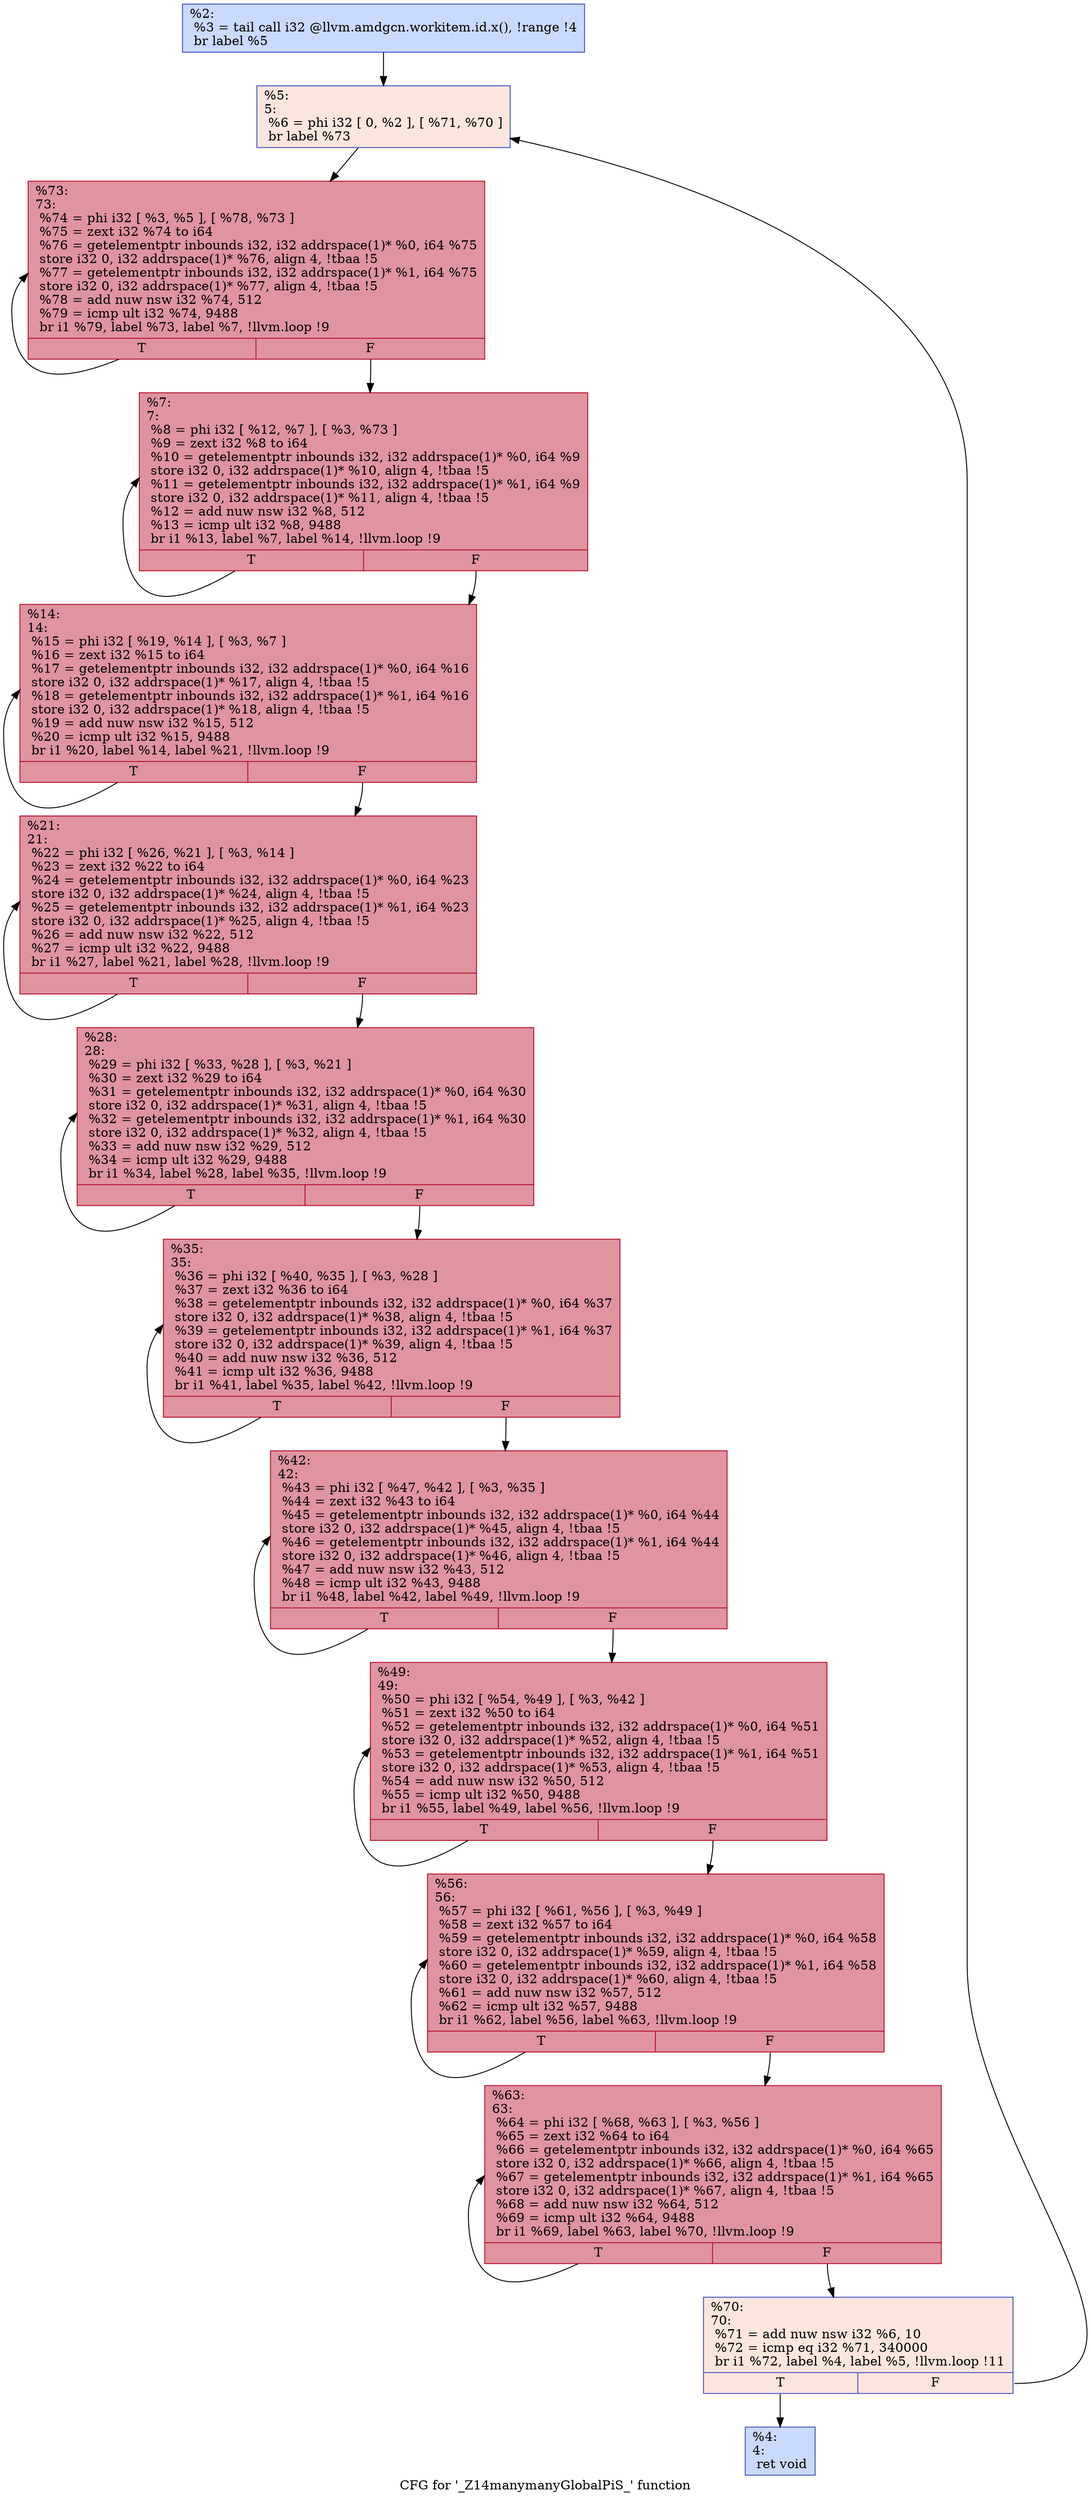digraph "CFG for '_Z14manymanyGlobalPiS_' function" {
	label="CFG for '_Z14manymanyGlobalPiS_' function";

	Node0x4cabfc0 [shape=record,color="#3d50c3ff", style=filled, fillcolor="#88abfd70",label="{%2:\l  %3 = tail call i32 @llvm.amdgcn.workitem.id.x(), !range !4\l  br label %5\l}"];
	Node0x4cabfc0 -> Node0x4cacd50;
	Node0x4cace50 [shape=record,color="#3d50c3ff", style=filled, fillcolor="#88abfd70",label="{%4:\l4:                                                \l  ret void\l}"];
	Node0x4cacd50 [shape=record,color="#3d50c3ff", style=filled, fillcolor="#f3c7b170",label="{%5:\l5:                                                \l  %6 = phi i32 [ 0, %2 ], [ %71, %70 ]\l  br label %73\l}"];
	Node0x4cacd50 -> Node0x4cad690;
	Node0x4cad790 [shape=record,color="#b70d28ff", style=filled, fillcolor="#b70d2870",label="{%7:\l7:                                                \l  %8 = phi i32 [ %12, %7 ], [ %3, %73 ]\l  %9 = zext i32 %8 to i64\l  %10 = getelementptr inbounds i32, i32 addrspace(1)* %0, i64 %9\l  store i32 0, i32 addrspace(1)* %10, align 4, !tbaa !5\l  %11 = getelementptr inbounds i32, i32 addrspace(1)* %1, i64 %9\l  store i32 0, i32 addrspace(1)* %11, align 4, !tbaa !5\l  %12 = add nuw nsw i32 %8, 512\l  %13 = icmp ult i32 %8, 9488\l  br i1 %13, label %7, label %14, !llvm.loop !9\l|{<s0>T|<s1>F}}"];
	Node0x4cad790:s0 -> Node0x4cad790;
	Node0x4cad790:s1 -> Node0x4cacee0;
	Node0x4cacee0 [shape=record,color="#b70d28ff", style=filled, fillcolor="#b70d2870",label="{%14:\l14:                                               \l  %15 = phi i32 [ %19, %14 ], [ %3, %7 ]\l  %16 = zext i32 %15 to i64\l  %17 = getelementptr inbounds i32, i32 addrspace(1)* %0, i64 %16\l  store i32 0, i32 addrspace(1)* %17, align 4, !tbaa !5\l  %18 = getelementptr inbounds i32, i32 addrspace(1)* %1, i64 %16\l  store i32 0, i32 addrspace(1)* %18, align 4, !tbaa !5\l  %19 = add nuw nsw i32 %15, 512\l  %20 = icmp ult i32 %15, 9488\l  br i1 %20, label %14, label %21, !llvm.loop !9\l|{<s0>T|<s1>F}}"];
	Node0x4cacee0:s0 -> Node0x4cacee0;
	Node0x4cacee0:s1 -> Node0x4caec70;
	Node0x4caec70 [shape=record,color="#b70d28ff", style=filled, fillcolor="#b70d2870",label="{%21:\l21:                                               \l  %22 = phi i32 [ %26, %21 ], [ %3, %14 ]\l  %23 = zext i32 %22 to i64\l  %24 = getelementptr inbounds i32, i32 addrspace(1)* %0, i64 %23\l  store i32 0, i32 addrspace(1)* %24, align 4, !tbaa !5\l  %25 = getelementptr inbounds i32, i32 addrspace(1)* %1, i64 %23\l  store i32 0, i32 addrspace(1)* %25, align 4, !tbaa !5\l  %26 = add nuw nsw i32 %22, 512\l  %27 = icmp ult i32 %22, 9488\l  br i1 %27, label %21, label %28, !llvm.loop !9\l|{<s0>T|<s1>F}}"];
	Node0x4caec70:s0 -> Node0x4caec70;
	Node0x4caec70:s1 -> Node0x4caf820;
	Node0x4caf820 [shape=record,color="#b70d28ff", style=filled, fillcolor="#b70d2870",label="{%28:\l28:                                               \l  %29 = phi i32 [ %33, %28 ], [ %3, %21 ]\l  %30 = zext i32 %29 to i64\l  %31 = getelementptr inbounds i32, i32 addrspace(1)* %0, i64 %30\l  store i32 0, i32 addrspace(1)* %31, align 4, !tbaa !5\l  %32 = getelementptr inbounds i32, i32 addrspace(1)* %1, i64 %30\l  store i32 0, i32 addrspace(1)* %32, align 4, !tbaa !5\l  %33 = add nuw nsw i32 %29, 512\l  %34 = icmp ult i32 %29, 9488\l  br i1 %34, label %28, label %35, !llvm.loop !9\l|{<s0>T|<s1>F}}"];
	Node0x4caf820:s0 -> Node0x4caf820;
	Node0x4caf820:s1 -> Node0x4cae8d0;
	Node0x4cae8d0 [shape=record,color="#b70d28ff", style=filled, fillcolor="#b70d2870",label="{%35:\l35:                                               \l  %36 = phi i32 [ %40, %35 ], [ %3, %28 ]\l  %37 = zext i32 %36 to i64\l  %38 = getelementptr inbounds i32, i32 addrspace(1)* %0, i64 %37\l  store i32 0, i32 addrspace(1)* %38, align 4, !tbaa !5\l  %39 = getelementptr inbounds i32, i32 addrspace(1)* %1, i64 %37\l  store i32 0, i32 addrspace(1)* %39, align 4, !tbaa !5\l  %40 = add nuw nsw i32 %36, 512\l  %41 = icmp ult i32 %36, 9488\l  br i1 %41, label %35, label %42, !llvm.loop !9\l|{<s0>T|<s1>F}}"];
	Node0x4cae8d0:s0 -> Node0x4cae8d0;
	Node0x4cae8d0:s1 -> Node0x4cb0490;
	Node0x4cb0490 [shape=record,color="#b70d28ff", style=filled, fillcolor="#b70d2870",label="{%42:\l42:                                               \l  %43 = phi i32 [ %47, %42 ], [ %3, %35 ]\l  %44 = zext i32 %43 to i64\l  %45 = getelementptr inbounds i32, i32 addrspace(1)* %0, i64 %44\l  store i32 0, i32 addrspace(1)* %45, align 4, !tbaa !5\l  %46 = getelementptr inbounds i32, i32 addrspace(1)* %1, i64 %44\l  store i32 0, i32 addrspace(1)* %46, align 4, !tbaa !5\l  %47 = add nuw nsw i32 %43, 512\l  %48 = icmp ult i32 %43, 9488\l  br i1 %48, label %42, label %49, !llvm.loop !9\l|{<s0>T|<s1>F}}"];
	Node0x4cb0490:s0 -> Node0x4cb0490;
	Node0x4cb0490:s1 -> Node0x4cb0a30;
	Node0x4cb0a30 [shape=record,color="#b70d28ff", style=filled, fillcolor="#b70d2870",label="{%49:\l49:                                               \l  %50 = phi i32 [ %54, %49 ], [ %3, %42 ]\l  %51 = zext i32 %50 to i64\l  %52 = getelementptr inbounds i32, i32 addrspace(1)* %0, i64 %51\l  store i32 0, i32 addrspace(1)* %52, align 4, !tbaa !5\l  %53 = getelementptr inbounds i32, i32 addrspace(1)* %1, i64 %51\l  store i32 0, i32 addrspace(1)* %53, align 4, !tbaa !5\l  %54 = add nuw nsw i32 %50, 512\l  %55 = icmp ult i32 %50, 9488\l  br i1 %55, label %49, label %56, !llvm.loop !9\l|{<s0>T|<s1>F}}"];
	Node0x4cb0a30:s0 -> Node0x4cb0a30;
	Node0x4cb0a30:s1 -> Node0x4cb0fd0;
	Node0x4cb0fd0 [shape=record,color="#b70d28ff", style=filled, fillcolor="#b70d2870",label="{%56:\l56:                                               \l  %57 = phi i32 [ %61, %56 ], [ %3, %49 ]\l  %58 = zext i32 %57 to i64\l  %59 = getelementptr inbounds i32, i32 addrspace(1)* %0, i64 %58\l  store i32 0, i32 addrspace(1)* %59, align 4, !tbaa !5\l  %60 = getelementptr inbounds i32, i32 addrspace(1)* %1, i64 %58\l  store i32 0, i32 addrspace(1)* %60, align 4, !tbaa !5\l  %61 = add nuw nsw i32 %57, 512\l  %62 = icmp ult i32 %57, 9488\l  br i1 %62, label %56, label %63, !llvm.loop !9\l|{<s0>T|<s1>F}}"];
	Node0x4cb0fd0:s0 -> Node0x4cb0fd0;
	Node0x4cb0fd0:s1 -> Node0x4cb1570;
	Node0x4cb1570 [shape=record,color="#b70d28ff", style=filled, fillcolor="#b70d2870",label="{%63:\l63:                                               \l  %64 = phi i32 [ %68, %63 ], [ %3, %56 ]\l  %65 = zext i32 %64 to i64\l  %66 = getelementptr inbounds i32, i32 addrspace(1)* %0, i64 %65\l  store i32 0, i32 addrspace(1)* %66, align 4, !tbaa !5\l  %67 = getelementptr inbounds i32, i32 addrspace(1)* %1, i64 %65\l  store i32 0, i32 addrspace(1)* %67, align 4, !tbaa !5\l  %68 = add nuw nsw i32 %64, 512\l  %69 = icmp ult i32 %64, 9488\l  br i1 %69, label %63, label %70, !llvm.loop !9\l|{<s0>T|<s1>F}}"];
	Node0x4cb1570:s0 -> Node0x4cb1570;
	Node0x4cb1570:s1 -> Node0x4cad590;
	Node0x4cad590 [shape=record,color="#3d50c3ff", style=filled, fillcolor="#f3c7b170",label="{%70:\l70:                                               \l  %71 = add nuw nsw i32 %6, 10\l  %72 = icmp eq i32 %71, 340000\l  br i1 %72, label %4, label %5, !llvm.loop !11\l|{<s0>T|<s1>F}}"];
	Node0x4cad590:s0 -> Node0x4cace50;
	Node0x4cad590:s1 -> Node0x4cacd50;
	Node0x4cad690 [shape=record,color="#b70d28ff", style=filled, fillcolor="#b70d2870",label="{%73:\l73:                                               \l  %74 = phi i32 [ %3, %5 ], [ %78, %73 ]\l  %75 = zext i32 %74 to i64\l  %76 = getelementptr inbounds i32, i32 addrspace(1)* %0, i64 %75\l  store i32 0, i32 addrspace(1)* %76, align 4, !tbaa !5\l  %77 = getelementptr inbounds i32, i32 addrspace(1)* %1, i64 %75\l  store i32 0, i32 addrspace(1)* %77, align 4, !tbaa !5\l  %78 = add nuw nsw i32 %74, 512\l  %79 = icmp ult i32 %74, 9488\l  br i1 %79, label %73, label %7, !llvm.loop !9\l|{<s0>T|<s1>F}}"];
	Node0x4cad690:s0 -> Node0x4cad690;
	Node0x4cad690:s1 -> Node0x4cad790;
}
